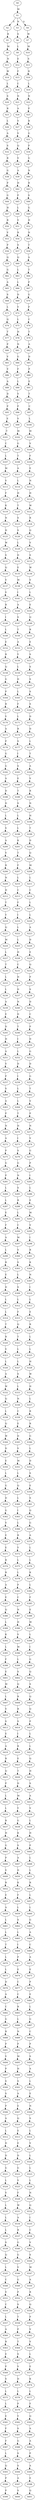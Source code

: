 strict digraph  {
	S0 -> S1 [ label = M ];
	S1 -> S2 [ label = E ];
	S1 -> S3 [ label = N ];
	S1 -> S4 [ label = S ];
	S2 -> S5 [ label = R ];
	S3 -> S6 [ label = S ];
	S4 -> S7 [ label = W ];
	S5 -> S8 [ label = M ];
	S6 -> S9 [ label = L ];
	S7 -> S10 [ label = M ];
	S8 -> S11 [ label = N ];
	S9 -> S12 [ label = E ];
	S10 -> S13 [ label = S ];
	S11 -> S14 [ label = W ];
	S12 -> S15 [ label = F ];
	S13 -> S16 [ label = R ];
	S14 -> S17 [ label = L ];
	S15 -> S18 [ label = C ];
	S16 -> S19 [ label = L ];
	S17 -> S20 [ label = S ];
	S18 -> S21 [ label = N ];
	S19 -> S22 [ label = N ];
	S20 -> S23 [ label = R ];
	S21 -> S24 [ label = A ];
	S22 -> S25 [ label = P ];
	S23 -> S26 [ label = L ];
	S24 -> S27 [ label = V ];
	S25 -> S28 [ label = R ];
	S26 -> S29 [ label = A ];
	S27 -> S30 [ label = V ];
	S28 -> S31 [ label = G ];
	S29 -> S32 [ label = S ];
	S30 -> S33 [ label = Q ];
	S31 -> S34 [ label = P ];
	S32 -> S35 [ label = R ];
	S33 -> S36 [ label = V ];
	S34 -> S37 [ label = G ];
	S35 -> S38 [ label = G ];
	S36 -> S39 [ label = A ];
	S37 -> S40 [ label = N ];
	S38 -> S41 [ label = P ];
	S39 -> S42 [ label = H ];
	S40 -> S43 [ label = R ];
	S41 -> S44 [ label = G ];
	S42 -> S45 [ label = P ];
	S43 -> S46 [ label = S ];
	S44 -> S47 [ label = H ];
	S45 -> S48 [ label = L ];
	S46 -> S49 [ label = G ];
	S47 -> S50 [ label = R ];
	S48 -> S51 [ label = V ];
	S49 -> S52 [ label = H ];
	S50 -> S53 [ label = V ];
	S51 -> S54 [ label = R ];
	S52 -> S55 [ label = N ];
	S53 -> S56 [ label = P ];
	S54 -> S57 [ label = S ];
	S55 -> S58 [ label = T ];
	S56 -> S59 [ label = Q ];
	S57 -> S60 [ label = Q ];
	S58 -> S61 [ label = A ];
	S59 -> S62 [ label = G ];
	S60 -> S63 [ label = L ];
	S61 -> S64 [ label = T ];
	S62 -> S65 [ label = A ];
	S63 -> S66 [ label = L ];
	S64 -> S67 [ label = P ];
	S65 -> S68 [ label = S ];
	S66 -> S69 [ label = D ];
	S67 -> S70 [ label = G ];
	S68 -> S71 [ label = L ];
	S69 -> S72 [ label = Y ];
	S70 -> S73 [ label = P ];
	S71 -> S74 [ label = Q ];
	S72 -> S75 [ label = L ];
	S73 -> S76 [ label = C ];
	S74 -> S77 [ label = T ];
	S75 -> S78 [ label = H ];
	S76 -> S79 [ label = T ];
	S77 -> S80 [ label = P ];
	S78 -> S81 [ label = N ];
	S79 -> S82 [ label = A ];
	S80 -> S83 [ label = V ];
	S81 -> S84 [ label = G ];
	S82 -> S85 [ label = D ];
	S83 -> S86 [ label = V ];
	S84 -> S87 [ label = F ];
	S85 -> S88 [ label = P ];
	S86 -> S89 [ label = A ];
	S87 -> S90 [ label = L ];
	S88 -> S91 [ label = E ];
	S89 -> S92 [ label = D ];
	S90 -> S93 [ label = V ];
	S91 -> S94 [ label = T ];
	S92 -> S95 [ label = P ];
	S93 -> S96 [ label = P ];
	S94 -> S97 [ label = C ];
	S95 -> S98 [ label = E ];
	S96 -> S99 [ label = V ];
	S97 -> S100 [ label = L ];
	S98 -> S101 [ label = T ];
	S99 -> S102 [ label = M ];
	S100 -> S103 [ label = M ];
	S101 -> S104 [ label = C ];
	S102 -> S105 [ label = G ];
	S103 -> S106 [ label = V ];
	S104 -> S107 [ label = L ];
	S105 -> S108 [ label = T ];
	S106 -> S109 [ label = F ];
	S107 -> S110 [ label = M ];
	S108 -> S111 [ label = A ];
	S109 -> S112 [ label = E ];
	S110 -> S113 [ label = V ];
	S111 -> S114 [ label = L ];
	S112 -> S115 [ label = N ];
	S113 -> S116 [ label = F ];
	S114 -> S117 [ label = H ];
	S115 -> S118 [ label = H ];
	S116 -> S119 [ label = K ];
	S117 -> S120 [ label = T ];
	S118 -> S121 [ label = W ];
	S119 -> S122 [ label = N ];
	S120 -> S123 [ label = S ];
	S121 -> S124 [ label = R ];
	S122 -> S125 [ label = H ];
	S123 -> S126 [ label = S ];
	S124 -> S127 [ label = Q ];
	S125 -> S128 [ label = W ];
	S126 -> S129 [ label = L ];
	S127 -> S130 [ label = V ];
	S128 -> S131 [ label = S ];
	S129 -> S132 [ label = D ];
	S130 -> S133 [ label = S ];
	S131 -> S134 [ label = Q ];
	S132 -> S135 [ label = E ];
	S133 -> S136 [ label = W ];
	S134 -> S137 [ label = V ];
	S135 -> S138 [ label = M ];
	S136 -> S139 [ label = V ];
	S137 -> S140 [ label = V ];
	S138 -> S141 [ label = I ];
	S139 -> S142 [ label = L ];
	S140 -> S143 [ label = R ];
	S141 -> S144 [ label = A ];
	S142 -> S145 [ label = E ];
	S143 -> S146 [ label = I ];
	S144 -> S147 [ label = S ];
	S145 -> S148 [ label = Q ];
	S146 -> S149 [ label = L ];
	S147 -> S150 [ label = T ];
	S148 -> S151 [ label = R ];
	S149 -> S152 [ label = E ];
	S150 -> S153 [ label = A ];
	S151 -> S154 [ label = E ];
	S152 -> S155 [ label = R ];
	S153 -> S156 [ label = Y ];
	S154 -> S157 [ label = S ];
	S155 -> S158 [ label = Q ];
	S156 -> S159 [ label = L ];
	S157 -> S160 [ label = S ];
	S158 -> S161 [ label = G ];
	S159 -> S162 [ label = D ];
	S160 -> S163 [ label = S ];
	S161 -> S164 [ label = P ];
	S162 -> S165 [ label = L ];
	S163 -> S166 [ label = S ];
	S164 -> S167 [ label = R ];
	S165 -> S168 [ label = F ];
	S166 -> S169 [ label = S ];
	S167 -> S170 [ label = V ];
	S168 -> S171 [ label = L ];
	S169 -> S172 [ label = D ];
	S170 -> S173 [ label = A ];
	S171 -> S174 [ label = R ];
	S172 -> S175 [ label = D ];
	S173 -> S176 [ label = P ];
	S174 -> S177 [ label = S ];
	S175 -> S178 [ label = L ];
	S176 -> S179 [ label = G ];
	S177 -> S180 [ label = I ];
	S178 -> S181 [ label = T ];
	S179 -> S182 [ label = G ];
	S180 -> S183 [ label = S ];
	S181 -> S184 [ label = A ];
	S182 -> S185 [ label = A ];
	S183 -> S186 [ label = E ];
	S184 -> S187 [ label = V ];
	S185 -> S188 [ label = D ];
	S186 -> S189 [ label = T ];
	S187 -> S190 [ label = R ];
	S188 -> S191 [ label = D ];
	S189 -> S192 [ label = S ];
	S190 -> S193 [ label = N ];
	S191 -> S194 [ label = L ];
	S192 -> S195 [ label = L ];
	S193 -> S196 [ label = H ];
	S194 -> S197 [ label = S ];
	S195 -> S198 [ label = L ];
	S196 -> S199 [ label = T ];
	S197 -> S200 [ label = A ];
	S198 -> S201 [ label = K ];
	S199 -> S202 [ label = D ];
	S200 -> S203 [ label = V ];
	S201 -> S204 [ label = T ];
	S202 -> S205 [ label = Q ];
	S203 -> S206 [ label = R ];
	S204 -> S207 [ label = F ];
	S205 -> S208 [ label = M ];
	S206 -> S209 [ label = N ];
	S207 -> S210 [ label = L ];
	S208 -> S211 [ label = L ];
	S209 -> S212 [ label = H ];
	S210 -> S213 [ label = C ];
	S211 -> S214 [ label = C ];
	S212 -> S215 [ label = T ];
	S213 -> S216 [ label = F ];
	S214 -> S217 [ label = L ];
	S215 -> S218 [ label = Y ];
	S216 -> S219 [ label = I ];
	S217 -> S220 [ label = L ];
	S218 -> S221 [ label = Q ];
	S219 -> S222 [ label = L ];
	S220 -> S223 [ label = A ];
	S221 -> S224 [ label = M ];
	S222 -> S225 [ label = L ];
	S223 -> S226 [ label = D ];
	S224 -> S227 [ label = L ];
	S225 -> S228 [ label = H ];
	S226 -> S229 [ label = E ];
	S227 -> S230 [ label = T ];
	S228 -> S231 [ label = C ];
	S229 -> S232 [ label = Q ];
	S230 -> S233 [ label = L ];
	S231 -> S234 [ label = H ];
	S232 -> S235 [ label = P ];
	S233 -> S236 [ label = L ];
	S234 -> S237 [ label = D ];
	S235 -> S238 [ label = S ];
	S236 -> S239 [ label = A ];
	S237 -> S240 [ label = N ];
	S238 -> S241 [ label = D ];
	S239 -> S242 [ label = E ];
	S240 -> S243 [ label = D ];
	S241 -> S244 [ label = C ];
	S242 -> S245 [ label = D ];
	S243 -> S246 [ label = T ];
	S244 -> S247 [ label = P ];
	S245 -> S248 [ label = H ];
	S246 -> S249 [ label = I ];
	S247 -> S250 [ label = D ];
	S248 -> S251 [ label = A ];
	S249 -> S252 [ label = L ];
	S250 -> S253 [ label = G ];
	S251 -> S254 [ label = V ];
	S252 -> S255 [ label = D ];
	S253 -> S256 [ label = D ];
	S254 -> S257 [ label = P ];
	S255 -> S258 [ label = I ];
	S256 -> S259 [ label = G ];
	S257 -> S260 [ label = S ];
	S258 -> S261 [ label = L ];
	S259 -> S262 [ label = T ];
	S260 -> S263 [ label = A ];
	S261 -> S264 [ label = L ];
	S262 -> S265 [ label = V ];
	S263 -> S266 [ label = P ];
	S264 -> S267 [ label = T ];
	S265 -> S268 [ label = P ];
	S266 -> S269 [ label = N ];
	S267 -> S270 [ label = H ];
	S268 -> S271 [ label = N ];
	S269 -> S272 [ label = A ];
	S270 -> S273 [ label = I ];
	S271 -> S274 [ label = V ];
	S272 -> S275 [ label = P ];
	S273 -> S276 [ label = S ];
	S274 -> S277 [ label = G ];
	S275 -> S278 [ label = G ];
	S276 -> S279 [ label = G ];
	S277 -> S280 [ label = P ];
	S278 -> S281 [ label = P ];
	S279 -> S282 [ label = N ];
	S280 -> S283 [ label = I ];
	S281 -> S284 [ label = L ];
	S282 -> S285 [ label = S ];
	S283 -> S286 [ label = L ];
	S284 -> S287 [ label = L ];
	S285 -> S288 [ label = R ];
	S286 -> S289 [ label = E ];
	S287 -> S290 [ label = E ];
	S288 -> S291 [ label = L ];
	S289 -> S292 [ label = M ];
	S290 -> S293 [ label = F ];
	S291 -> S294 [ label = C ];
	S292 -> S295 [ label = V ];
	S293 -> S296 [ label = A ];
	S294 -> S297 [ label = M ];
	S295 -> S298 [ label = I ];
	S296 -> S299 [ label = L ];
	S297 -> S300 [ label = V ];
	S298 -> S301 [ label = R ];
	S299 -> S302 [ label = R ];
	S300 -> S303 [ label = S ];
	S301 -> S304 [ label = K ];
	S302 -> S305 [ label = E ];
	S303 -> S306 [ label = L ];
	S304 -> S307 [ label = N ];
	S305 -> S308 [ label = D ];
	S306 -> S309 [ label = S ];
	S307 -> S310 [ label = I ];
	S308 -> S311 [ label = L ];
	S309 -> S312 [ label = L ];
	S310 -> S313 [ label = L ];
	S311 -> S314 [ label = L ];
	S312 -> S315 [ label = F ];
	S313 -> S316 [ label = E ];
	S314 -> S317 [ label = T ];
	S315 -> S318 [ label = Q ];
	S316 -> S319 [ label = R ];
	S317 -> S320 [ label = R ];
	S318 -> S321 [ label = T ];
	S319 -> S322 [ label = L ];
	S320 -> S323 [ label = V ];
	S321 -> S324 [ label = L ];
	S322 -> S325 [ label = L ];
	S323 -> S326 [ label = L ];
	S324 -> S327 [ label = L ];
	S325 -> S328 [ label = H ];
	S326 -> S329 [ label = A ];
	S327 -> S330 [ label = S ];
	S328 -> S331 [ label = W ];
	S329 -> S332 [ label = W ];
	S330 -> S333 [ label = L ];
	S331 -> S334 [ label = H ];
	S332 -> S335 [ label = Q ];
	S333 -> S336 [ label = N ];
	S334 -> S337 [ label = L ];
	S335 -> S338 [ label = L ];
	S336 -> S339 [ label = C ];
	S337 -> S340 [ label = R ];
	S338 -> S341 [ label = Q ];
	S339 -> S342 [ label = E ];
	S340 -> S343 [ label = R ];
	S341 -> S344 [ label = W ];
	S342 -> S345 [ label = D ];
	S343 -> S346 [ label = G ];
	S344 -> S347 [ label = D ];
	S345 -> S348 [ label = V ];
	S346 -> S349 [ label = L ];
	S347 -> S350 [ label = E ];
	S348 -> S351 [ label = M ];
	S349 -> S352 [ label = D ];
	S350 -> S353 [ label = L ];
	S351 -> S354 [ label = L ];
	S352 -> S355 [ label = S ];
	S353 -> S356 [ label = G ];
	S354 -> S357 [ label = Q ];
	S355 -> S358 [ label = E ];
	S356 -> S359 [ label = D ];
	S357 -> S360 [ label = L ];
	S358 -> S361 [ label = S ];
	S359 -> S362 [ label = G ];
	S360 -> S363 [ label = I ];
	S361 -> S364 [ label = Q ];
	S362 -> S365 [ label = V ];
	S363 -> S366 [ label = L ];
	S364 -> S367 [ label = G ];
	S365 -> S368 [ label = E ];
	S366 -> S369 [ label = R ];
	S367 -> S370 [ label = A ];
	S368 -> S371 [ label = E ];
	S369 -> S372 [ label = Y ];
	S370 -> S373 [ label = L ];
	S371 -> S374 [ label = R ];
	S372 -> S375 [ label = L ];
	S373 -> S376 [ label = L ];
	S374 -> S377 [ label = R ];
	S375 -> S378 [ label = L ];
	S376 -> S379 [ label = K ];
	S377 -> S380 [ label = A ];
	S378 -> S381 [ label = P ];
	S379 -> S382 [ label = L ];
	S380 -> S383 [ label = E ];
	S381 -> S384 [ label = C ];
	S382 -> S385 [ label = F ];
	S383 -> S386 [ label = Q ];
	S384 -> S387 [ label = N ];
	S385 -> S388 [ label = E ];
	S386 -> S389 [ label = L ];
	S387 -> S390 [ label = H ];
	S388 -> S391 [ label = M ];
	S389 -> S392 [ label = K ];
	S390 -> S393 [ label = V ];
	S391 -> S394 [ label = L ];
	S392 -> S395 [ label = L ];
	S393 -> S396 [ label = M ];
	S394 -> S397 [ label = I ];
	S395 -> S398 [ label = F ];
	S396 -> S399 [ label = L ];
	S397 -> S400 [ label = G ];
	S398 -> S401 [ label = E ];
	S399 -> S402 [ label = S ];
	S400 -> S403 [ label = Q ];
	S401 -> S404 [ label = M ];
	S402 -> S405 [ label = Q ];
	S403 -> S406 [ label = S ];
	S404 -> S407 [ label = L ];
	S405 -> S408 [ label = R ];
	S406 -> S409 [ label = Q ];
	S407 -> S410 [ label = V ];
	S408 -> S411 [ label = R ];
	S409 -> S412 [ label = Q ];
	S410 -> S413 [ label = S ];
	S411 -> S414 [ label = S ];
	S412 -> S415 [ label = P ];
	S413 -> S416 [ label = E ];
	S414 -> S417 [ label = I ];
	S415 -> S418 [ label = L ];
	S416 -> S419 [ label = A ];
	S417 -> S420 [ label = R ];
	S418 -> S421 [ label = L ];
	S419 -> S422 [ label = R ];
	S420 -> S423 [ label = E ];
	S421 -> S424 [ label = Q ];
	S422 -> S425 [ label = Q ];
	S423 -> S426 [ label = T ];
	S424 -> S427 [ label = H ];
	S425 -> S428 [ label = P ];
	S426 -> S429 [ label = D ];
	S427 -> S430 [ label = S ];
	S428 -> S431 [ label = L ];
	S429 -> S432 [ label = M ];
	S430 -> S433 [ label = A ];
	S431 -> S434 [ label = L ];
	S432 -> S435 [ label = Y ];
	S433 -> S436 [ label = V ];
	S434 -> S437 [ label = R ];
	S435 -> S438 [ label = G ];
	S436 -> S439 [ label = L ];
	S437 -> S440 [ label = H ];
	S438 -> S441 [ label = K ];
	S439 -> S442 [ label = H ];
	S440 -> S443 [ label = G ];
	S441 -> S444 [ label = S ];
	S442 -> S445 [ label = P ];
	S443 -> S446 [ label = P ];
	S444 -> S447 [ label = A ];
	S445 -> S448 [ label = L ];
	S446 -> S449 [ label = V ];
	S447 -> S450 [ label = D ];
	S448 -> S451 [ label = L ];
	S449 -> S452 [ label = R ];
	S450 -> S453 [ label = K ];
	S451 -> S454 [ label = R ];
	S452 -> S455 [ label = E ];
	S453 -> S456 [ label = F ];
	S454 -> S457 [ label = L ];
	S455 -> S458 [ label = A ];
	S456 -> S459 [ label = L ];
	S457 -> S460 [ label = L ];
	S458 -> S461 [ label = L ];
	S459 -> S462 [ label = S ];
	S460 -> S463 [ label = G ];
	S461 -> S464 [ label = L ];
	S462 -> S465 [ label = L ];
	S463 -> S466 [ label = A ];
	S464 -> S467 [ label = T ];
	S465 -> S468 [ label = I ];
	S466 -> S469 [ label = C ];
	S467 -> S470 [ label = L ];
	S468 -> S471 [ label = P ];
	S469 -> S472 [ label = A ];
	S470 -> S473 [ label = L ];
	S471 -> S474 [ label = E ];
	S472 -> S475 [ label = E ];
	S473 -> S476 [ label = D ];
	S474 -> S477 [ label = C ];
	S475 -> S478 [ label = P ];
	S476 -> S479 [ label = A ];
	S477 -> S480 [ label = C ];
	S478 -> S481 [ label = E ];
	S479 -> S482 [ label = C ];
	S480 -> S483 [ label = R ];
	S481 -> S484 [ label = L ];
	S482 -> S485 [ label = G ];
	S483 -> S486 [ label = L ];
	S484 -> S487 [ label = G ];
	S485 -> S488 [ label = R ];
	S486 -> S489 [ label = N ];
	S487 -> S490 [ label = C ];
	S488 -> S491 [ label = P ];
	S489 -> S492 [ label = P ];
	S490 -> S493 [ label = P ];
	S491 -> S494 [ label = V ];
	S492 -> S495 [ label = M ];
	S493 -> S496 [ label = S ];
	S494 -> S497 [ label = P ];
	S495 -> S498 [ label = H ];
	S496 -> S499 [ label = A ];
	S497 -> S500 [ label = S ];
	S498 -> S501 [ label = S ];
	S499 -> S502 [ label = L ];
	S500 -> S503 [ label = S ];
	S501 -> S504 [ label = A ];
	S502 -> S505 [ label = E ];
	S503 -> S506 [ label = P ];
	S504 -> S507 [ label = E ];
	S505 -> S508 [ label = N ];
	S506 -> S509 [ label = A ];
	S507 -> S510 [ label = Q ];
	S508 -> S511 [ label = S ];
	S509 -> S512 [ label = L ];
	S510 -> S513 [ label = E ];
	S511 -> S514 [ label = L ];
	S512 -> S515 [ label = D ];
	S513 -> S516 [ label = E ];
	S514 -> S517 [ label = V ];
	S515 -> S518 [ label = D ];
	S516 -> S519 [ label = D ];
	S517 -> S520 [ label = L ];
	S518 -> S521 [ label = G ];
	S519 -> S522 [ label = G ];
	S520 -> S523 [ label = L ];
	S521 -> S524 [ label = L ];
	S522 -> S525 [ label = V ];
	S523 -> S526 [ label = L ];
	S524 -> S527 [ label = V ];
	S525 -> S528 [ label = F ];
	S526 -> S529 [ label = N ];
	S527 -> S530 [ label = L ];
	S528 -> S531 [ label = W ];
	S529 -> S532 [ label = Q ];
	S530 -> S533 [ label = L ];
	S531 -> S534 [ label = A ];
	S532 -> S535 [ label = I ];
	S533 -> S536 [ label = L ];
	S534 -> S537 [ label = R ];
	S535 -> S538 [ label = C ];
	S536 -> S539 [ label = S ];
	S537 -> S540 [ label = G ];
	S538 -> S541 [ label = V ];
	S539 -> S542 [ label = Q ];
	S540 -> S543 [ label = G ];
	S541 -> S544 [ label = S ];
	S542 -> S545 [ label = L ];
	S543 -> S546 [ label = V ];
	S544 -> S547 [ label = M ];
	S545 -> S548 [ label = C ];
	S546 -> S549 [ label = G ];
	S547 -> S550 [ label = A ];
	S548 -> S551 [ label = V ];
	S549 -> S552 [ label = P ];
	S550 -> S553 [ label = R ];
	S551 -> S554 [ label = C ];
	S552 -> S555 [ label = S ];
	S553 -> S556 [ label = Q ];
	S554 -> S557 [ label = L ];
	S555 -> S558 [ label = T ];
	S556 -> S559 [ label = P ];
	S557 -> S560 [ label = A ];
	S558 -> S561 [ label = P ];
	S559 -> S562 [ label = V ];
	S560 -> S563 [ label = R ];
	S561 -> S564 [ label = T ];
	S562 -> S565 [ label = V ];
	S563 -> S566 [ label = E ];
	S564 -> S567 [ label = S ];
	S565 -> S568 [ label = L ];
	S566 -> S569 [ label = P ];
	S567 -> S570 [ label = V ];
	S568 -> S571 [ label = E ];
	S569 -> S572 [ label = S ];
	S570 -> S573 [ label = D ];
	S571 -> S574 [ label = K ];
	S572 -> S575 [ label = L ];
	S573 -> S576 [ label = L ];
	S574 -> S577 [ label = L ];
	S575 -> S578 [ label = L ];
	S576 -> S579 [ label = P ];
	S577 -> S580 [ label = F ];
	S578 -> S581 [ label = E ];
	S579 -> S582 [ label = Y ];
	S580 -> S583 [ label = Q ];
	S581 -> S584 [ label = F ];
	S582 -> S585 [ label = S ];
	S583 -> S586 [ label = A ];
	S584 -> S587 [ label = F ];
	S585 -> S588 [ label = G ];
	S586 -> S589 [ label = A ];
	S587 -> S590 [ label = L ];
	S588 -> S591 [ label = S ];
	S589 -> S592 [ label = P ];
	S590 -> S593 [ label = Q ];
	S591 -> S594 [ label = S ];
	S592 -> S595 [ label = A ];
	S593 -> S596 [ label = P ];
	S594 -> S597 [ label = A ];
	S595 -> S598 [ label = E ];
	S596 -> S599 [ label = P ];
	S597 -> S600 [ label = S ];
	S598 -> S601 [ label = Q ];
}
